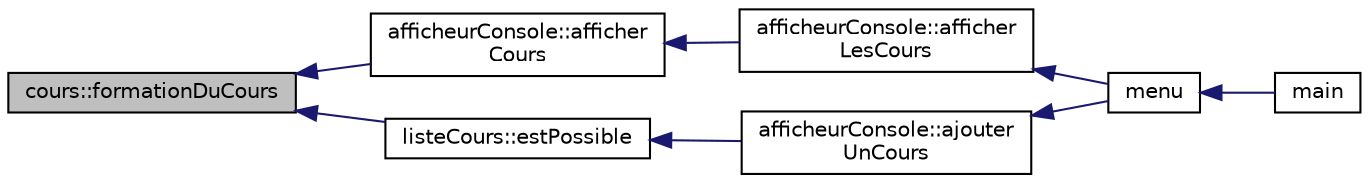 digraph "cours::formationDuCours"
{
  edge [fontname="Helvetica",fontsize="10",labelfontname="Helvetica",labelfontsize="10"];
  node [fontname="Helvetica",fontsize="10",shape=record];
  rankdir="LR";
  Node5 [label="cours::formationDuCours",height=0.2,width=0.4,color="black", fillcolor="grey75", style="filled", fontcolor="black"];
  Node5 -> Node6 [dir="back",color="midnightblue",fontsize="10",style="solid",fontname="Helvetica"];
  Node6 [label="afficheurConsole::afficher\lCours",height=0.2,width=0.4,color="black", fillcolor="white", style="filled",URL="$classafficheur_console.html#adef955f54d12ed2c99311f94920306a4",tooltip="Renvoie dans ost le .......... du cours c. "];
  Node6 -> Node7 [dir="back",color="midnightblue",fontsize="10",style="solid",fontname="Helvetica"];
  Node7 [label="afficheurConsole::afficher\lLesCours",height=0.2,width=0.4,color="black", fillcolor="white", style="filled",URL="$classafficheur_console.html#a259f4fe7ffe96d1ab0a6b5bc01c2f618"];
  Node7 -> Node8 [dir="back",color="midnightblue",fontsize="10",style="solid",fontname="Helvetica"];
  Node8 [label="menu",height=0.2,width=0.4,color="black", fillcolor="white", style="filled",URL="$main_8cpp.html#aaeb94d4bc6770f26e4bcfb2f9fcc9b15"];
  Node8 -> Node9 [dir="back",color="midnightblue",fontsize="10",style="solid",fontname="Helvetica"];
  Node9 [label="main",height=0.2,width=0.4,color="black", fillcolor="white", style="filled",URL="$main_8cpp.html#ae66f6b31b5ad750f1fe042a706a4e3d4"];
  Node5 -> Node10 [dir="back",color="midnightblue",fontsize="10",style="solid",fontname="Helvetica"];
  Node10 [label="listeCours::estPossible",height=0.2,width=0.4,color="black", fillcolor="white", style="filled",URL="$classliste_cours.html#ab66777592d4693d8db47e756dfe61878",tooltip="Verifie si le cours peut etre ajoute a d_listeDesCours. "];
  Node10 -> Node11 [dir="back",color="midnightblue",fontsize="10",style="solid",fontname="Helvetica"];
  Node11 [label="afficheurConsole::ajouter\lUnCours",height=0.2,width=0.4,color="black", fillcolor="white", style="filled",URL="$classafficheur_console.html#a49b72edf4baf8f7ec4898b61c48212fa"];
  Node11 -> Node8 [dir="back",color="midnightblue",fontsize="10",style="solid",fontname="Helvetica"];
}
